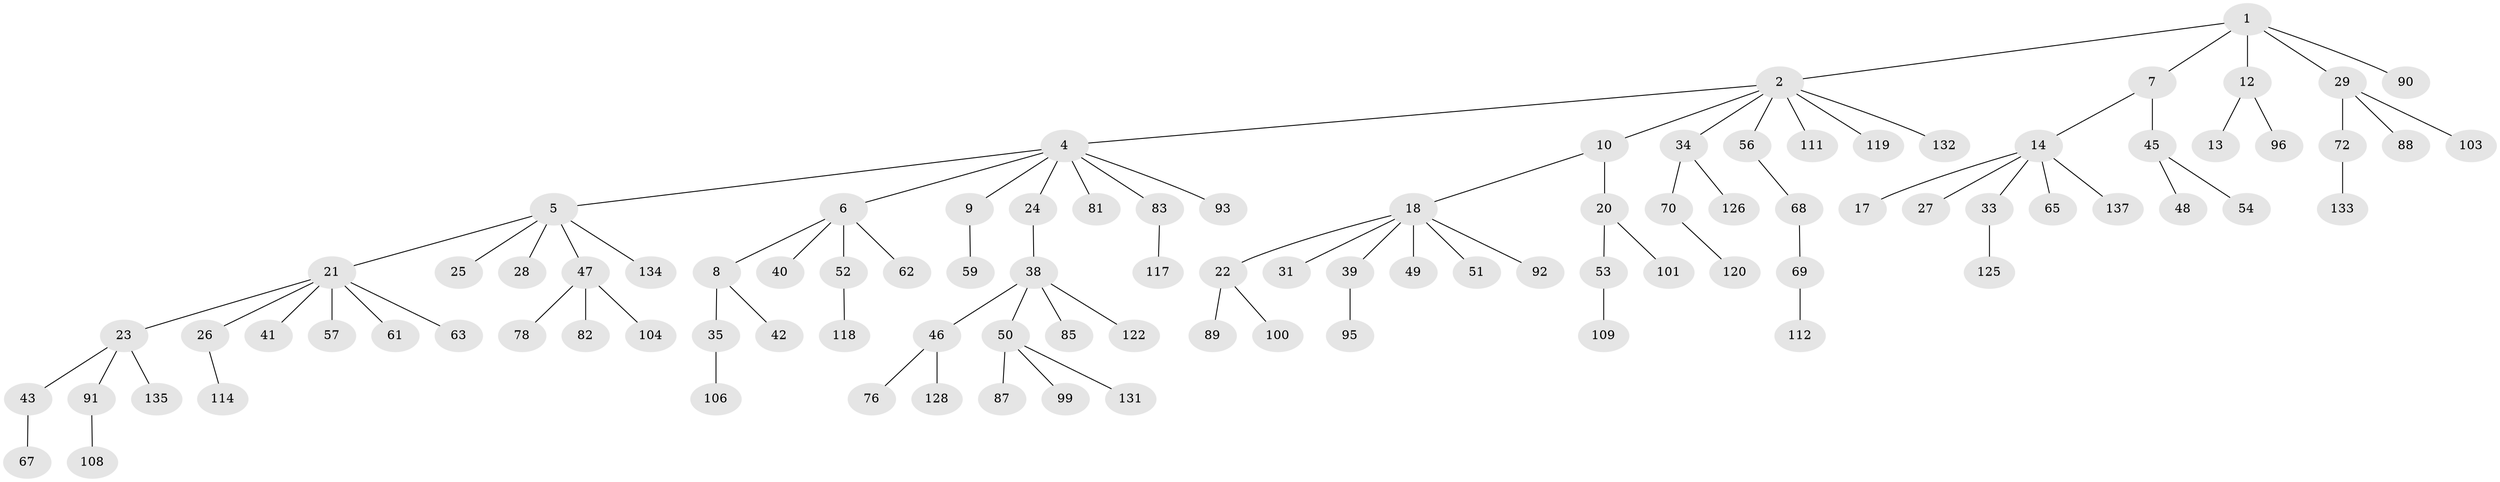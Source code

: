 // Generated by graph-tools (version 1.1) at 2025/24/03/03/25 07:24:08]
// undirected, 96 vertices, 95 edges
graph export_dot {
graph [start="1"]
  node [color=gray90,style=filled];
  1 [super="+3"];
  2 [super="+110"];
  4 [super="+55"];
  5 [super="+36"];
  6 [super="+16"];
  7 [super="+19"];
  8 [super="+11"];
  9;
  10 [super="+98"];
  12 [super="+107"];
  13;
  14 [super="+15"];
  17 [super="+79"];
  18 [super="+32"];
  20 [super="+66"];
  21 [super="+44"];
  22 [super="+75"];
  23 [super="+86"];
  24 [super="+30"];
  25;
  26;
  27 [super="+60"];
  28;
  29 [super="+64"];
  31;
  33 [super="+37"];
  34 [super="+102"];
  35;
  38 [super="+116"];
  39 [super="+127"];
  40;
  41 [super="+73"];
  42;
  43;
  45;
  46 [super="+58"];
  47 [super="+71"];
  48;
  49;
  50 [super="+80"];
  51 [super="+121"];
  52 [super="+74"];
  53 [super="+77"];
  54 [super="+105"];
  56;
  57 [super="+129"];
  59 [super="+130"];
  61;
  62;
  63 [super="+124"];
  65;
  67;
  68;
  69 [super="+94"];
  70 [super="+97"];
  72;
  76;
  78;
  81;
  82 [super="+113"];
  83 [super="+84"];
  85;
  87;
  88;
  89 [super="+138"];
  90;
  91;
  92;
  93;
  95;
  96;
  99;
  100;
  101;
  103;
  104;
  106;
  108 [super="+115"];
  109 [super="+123"];
  111;
  112;
  114;
  117 [super="+136"];
  118;
  119;
  120;
  122;
  125;
  126;
  128;
  131;
  132;
  133;
  134;
  135;
  137;
  1 -- 2;
  1 -- 7;
  1 -- 90;
  1 -- 12;
  1 -- 29;
  2 -- 4;
  2 -- 10;
  2 -- 34;
  2 -- 56;
  2 -- 119;
  2 -- 132;
  2 -- 111;
  4 -- 5;
  4 -- 6;
  4 -- 9;
  4 -- 24;
  4 -- 81;
  4 -- 83;
  4 -- 93;
  5 -- 21;
  5 -- 25;
  5 -- 28;
  5 -- 47;
  5 -- 134;
  6 -- 8;
  6 -- 40;
  6 -- 52;
  6 -- 62;
  7 -- 14;
  7 -- 45;
  8 -- 42;
  8 -- 35;
  9 -- 59;
  10 -- 18;
  10 -- 20;
  12 -- 13;
  12 -- 96;
  14 -- 65;
  14 -- 17;
  14 -- 33;
  14 -- 137;
  14 -- 27;
  18 -- 22;
  18 -- 31;
  18 -- 39;
  18 -- 49;
  18 -- 51;
  18 -- 92;
  20 -- 53;
  20 -- 101;
  21 -- 23;
  21 -- 26;
  21 -- 41;
  21 -- 61;
  21 -- 57;
  21 -- 63;
  22 -- 89;
  22 -- 100;
  23 -- 43;
  23 -- 91;
  23 -- 135;
  24 -- 38;
  26 -- 114;
  29 -- 72;
  29 -- 88;
  29 -- 103;
  33 -- 125;
  34 -- 70;
  34 -- 126;
  35 -- 106;
  38 -- 46;
  38 -- 50;
  38 -- 85;
  38 -- 122;
  39 -- 95;
  43 -- 67;
  45 -- 48;
  45 -- 54;
  46 -- 128;
  46 -- 76;
  47 -- 78;
  47 -- 82;
  47 -- 104;
  50 -- 87;
  50 -- 99;
  50 -- 131;
  52 -- 118;
  53 -- 109;
  56 -- 68;
  68 -- 69;
  69 -- 112;
  70 -- 120;
  72 -- 133;
  83 -- 117;
  91 -- 108;
}
